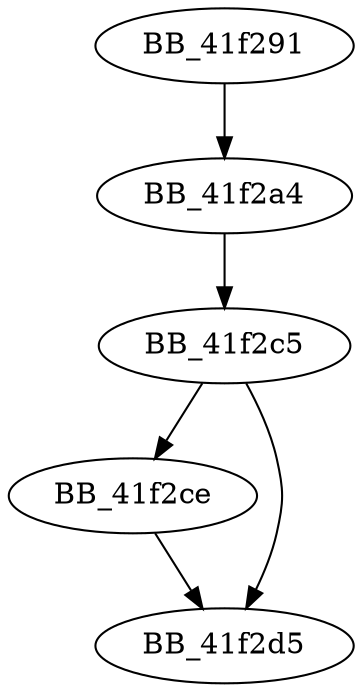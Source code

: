 DiGraph ___crtLCMapStringA{
BB_41f291->BB_41f2a4
BB_41f2a4->BB_41f2c5
BB_41f2c5->BB_41f2ce
BB_41f2c5->BB_41f2d5
BB_41f2ce->BB_41f2d5
}
